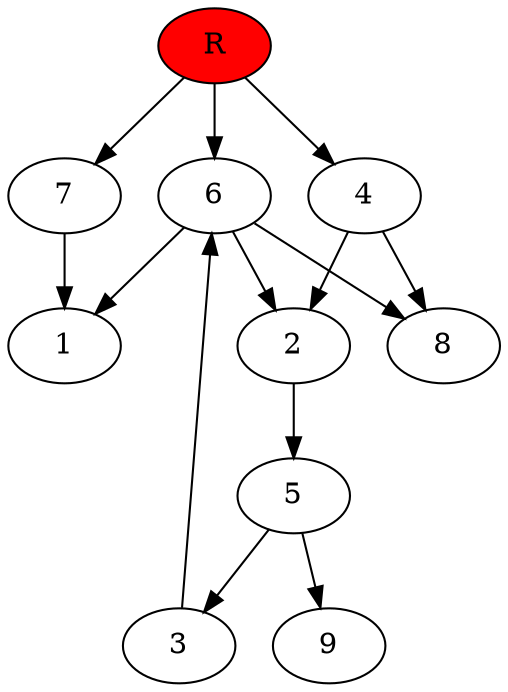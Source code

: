 digraph prb41545 {
	1
	2
	3
	4
	5
	6
	7
	8
	R [fillcolor="#ff0000" style=filled]
	2 -> 5
	3 -> 6
	4 -> 2
	4 -> 8
	5 -> 3
	5 -> 9
	6 -> 1
	6 -> 2
	6 -> 8
	7 -> 1
	R -> 4
	R -> 6
	R -> 7
}
